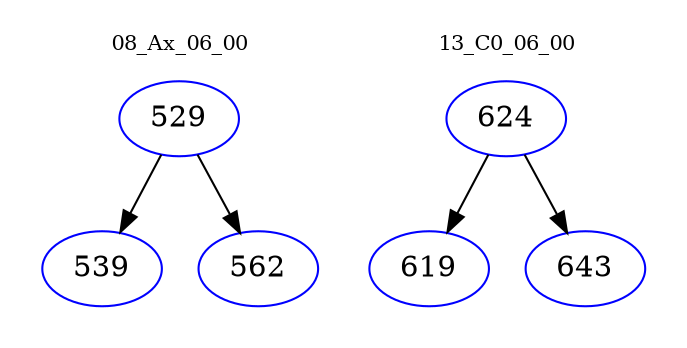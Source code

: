 digraph{
subgraph cluster_0 {
color = white
label = "08_Ax_06_00";
fontsize=10;
T0_529 [label="529", color="blue"]
T0_529 -> T0_539 [color="black"]
T0_539 [label="539", color="blue"]
T0_529 -> T0_562 [color="black"]
T0_562 [label="562", color="blue"]
}
subgraph cluster_1 {
color = white
label = "13_C0_06_00";
fontsize=10;
T1_624 [label="624", color="blue"]
T1_624 -> T1_619 [color="black"]
T1_619 [label="619", color="blue"]
T1_624 -> T1_643 [color="black"]
T1_643 [label="643", color="blue"]
}
}
